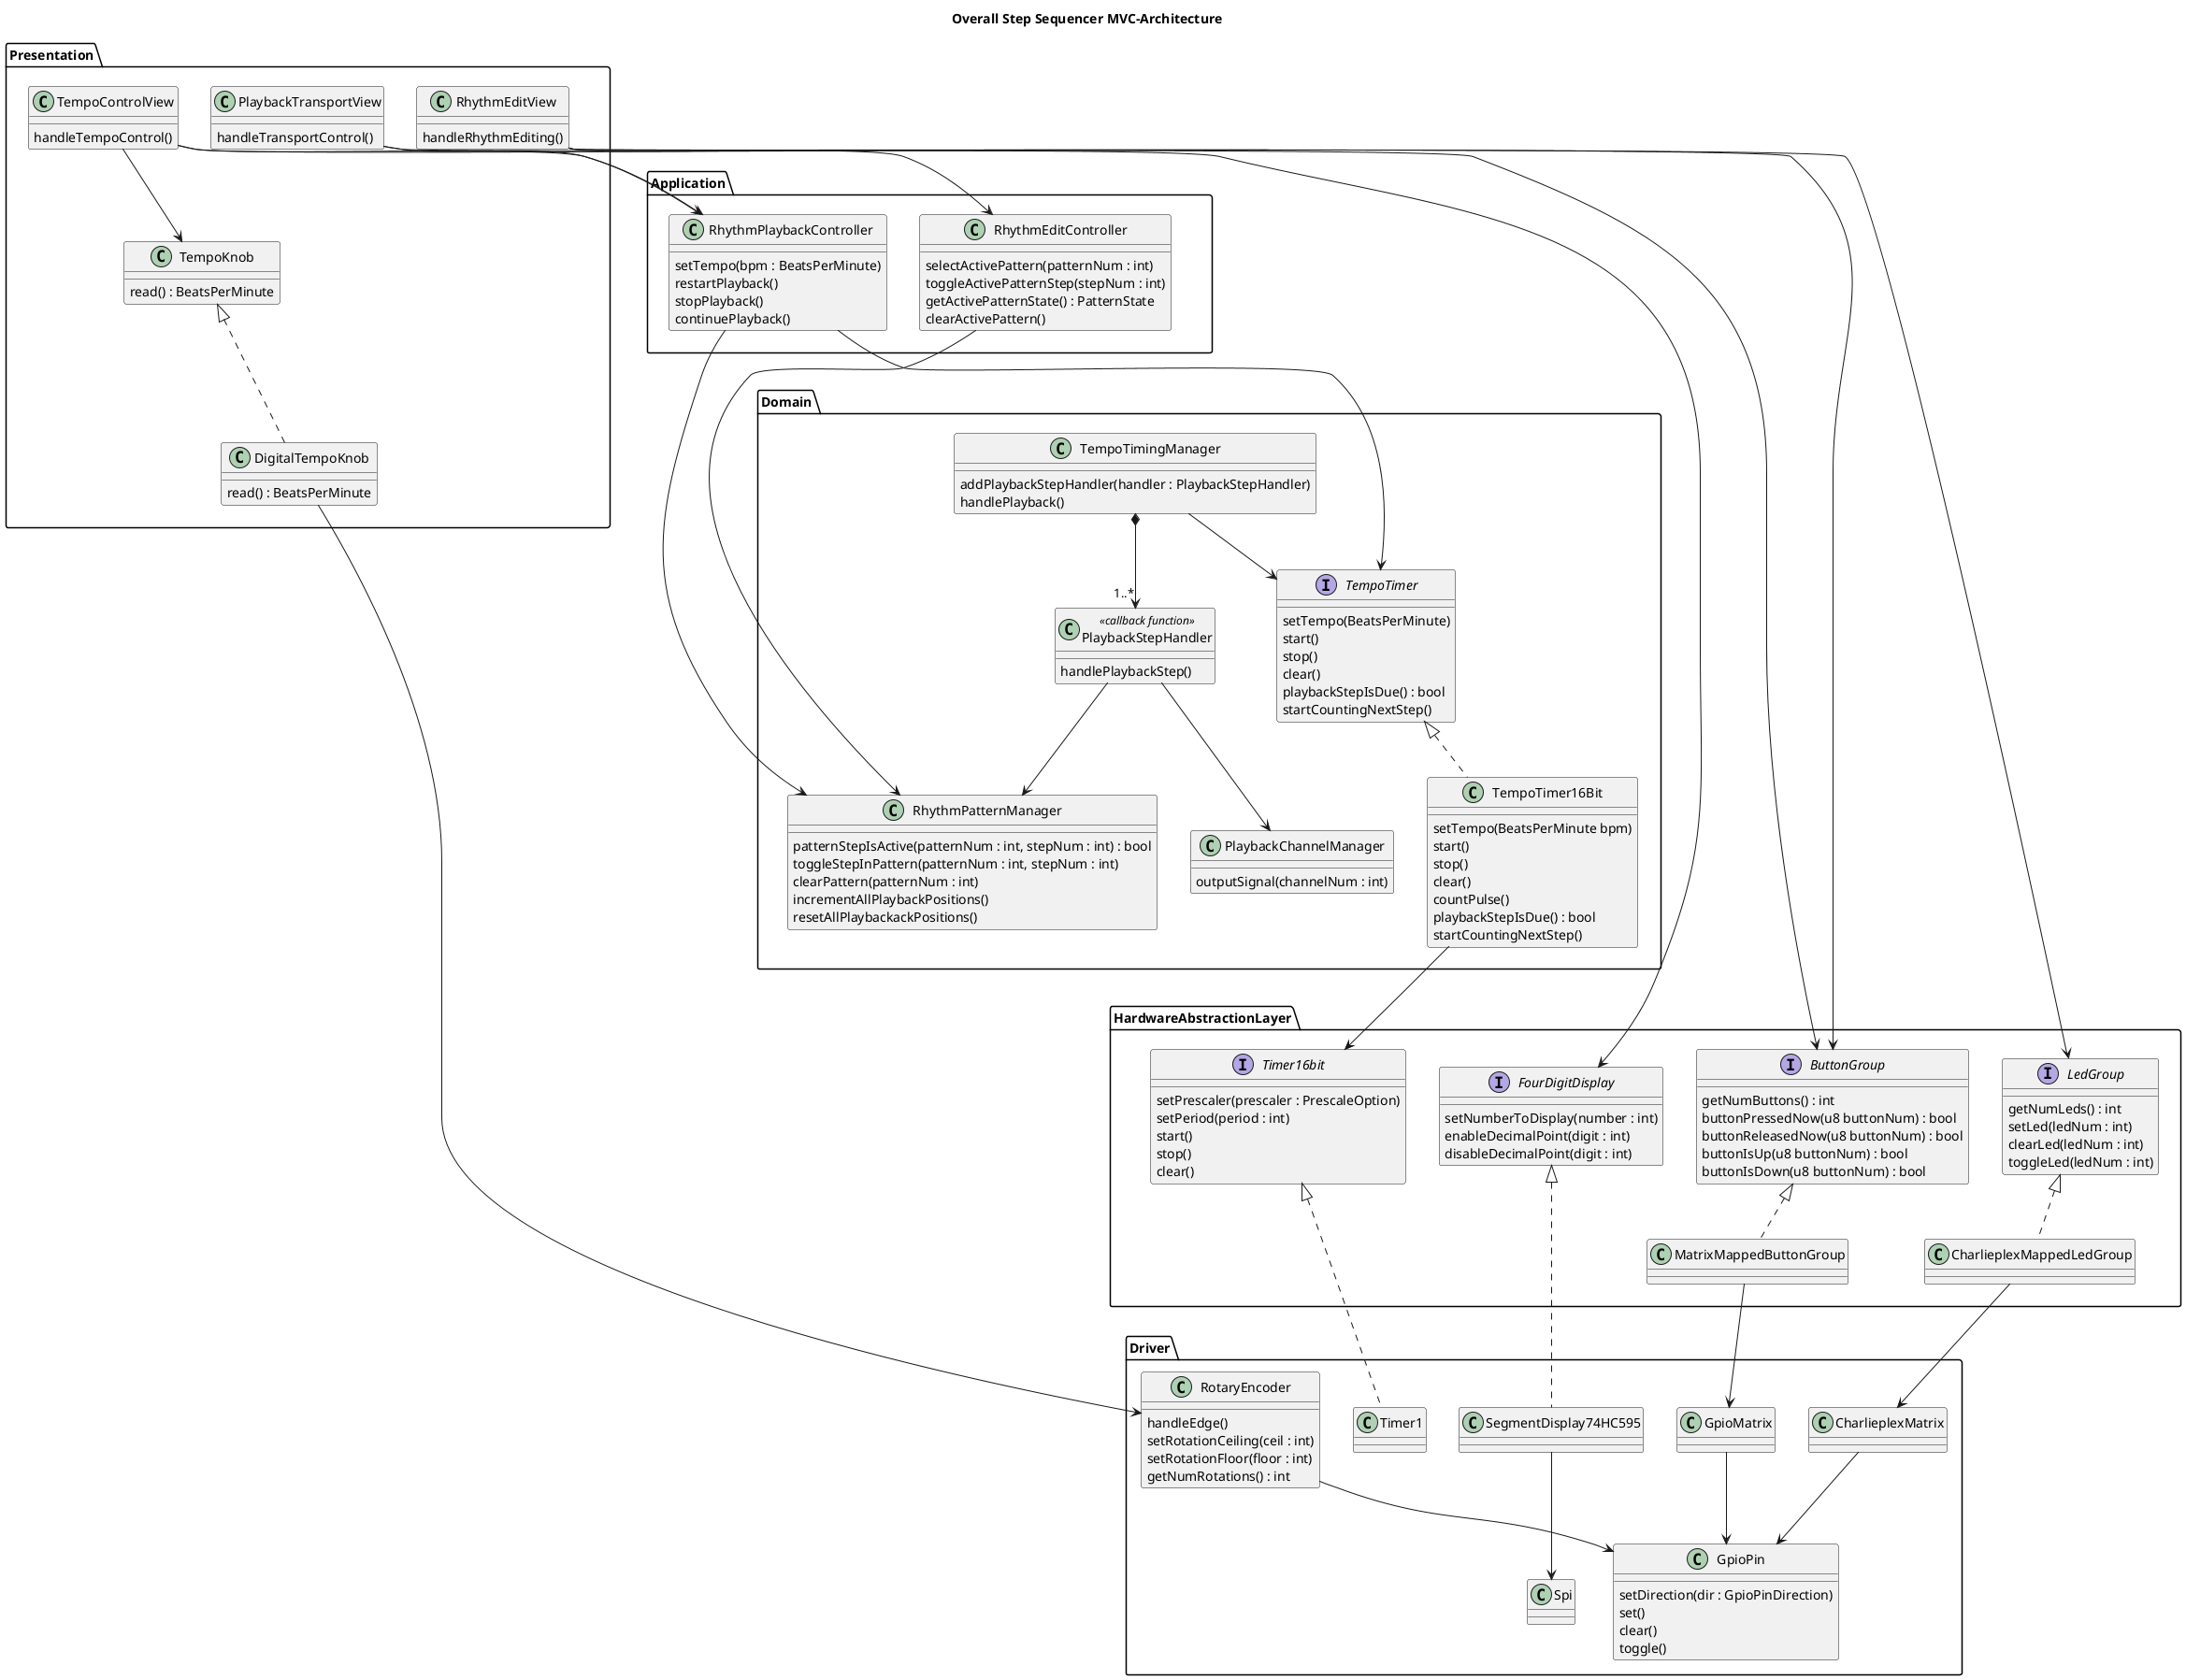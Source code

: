 @startuml

' skinparam linetype ortho

title Overall Step Sequencer MVC-Architecture

''' Class definitions '''
package Presentation
{
    class TempoControlView
    {
        handleTempoControl()
    }

    class PlaybackTransportView
    {
        handleTransportControl()
    }

    class RhythmEditView
    {
        handleRhythmEditing()
    }

    class TempoKnob
    {
        read() : BeatsPerMinute
    }

    class DigitalTempoKnob
    {
        read() : BeatsPerMinute
    }
}

package Application
{
    class RhythmPlaybackController
    {
        setTempo(bpm : BeatsPerMinute)
	    restartPlayback()
	    stopPlayback()
	    continuePlayback()
    }

    class RhythmEditController
    {
        selectActivePattern(patternNum : int)
        toggleActivePatternStep(stepNum : int)
        getActivePatternState() : PatternState
        clearActivePattern()
    }
}

package Domain
{
    ' note left of PlaybackChannelManager : Handles outputing trigger signals
    class PlaybackChannelManager
    {
        outputSignal(channelNum : int)
    }

    ' note right of RhythmPatternManager : Stores programmed rhythms
    class RhythmPatternManager
    {
        patternStepIsActive(patternNum : int, stepNum : int) : bool
        toggleStepInPattern(patternNum : int, stepNum : int)
        clearPattern(patternNum : int)
        incrementAllPlaybackPositions()
        resetAllPlaybackackPositions()
    }

    ' note left of PlaybackStepHandler : Handles a single playback step\n(including but not limited to outputing signals)
    class PlaybackStepHandler <<callback function>>
    {
        handlePlaybackStep()
    }

    ' note right of TempoTimer : Keeps track of when 16th notes occur
    interface TempoTimer
    {
        setTempo(BeatsPerMinute)
        start()
        stop()
        clear()
        playbackStepIsDue() : bool
        startCountingNextStep()
    }

    class TempoTimer16Bit
    {
        setTempo(BeatsPerMinute bpm)
        start()
        stop()
        clear()
        countPulse()
        playbackStepIsDue() : bool
        startCountingNextStep()
    }

    ' note left of TempoTimingManager : Coordinates playback handling with tempo
    class TempoTimingManager
    {
        addPlaybackStepHandler(handler : PlaybackStepHandler)
        handlePlayback()
    }
}

package HardwareAbstractionLayer
{
    interface ButtonGroup
    {
        getNumButtons() : int
        buttonPressedNow(u8 buttonNum) : bool
        buttonReleasedNow(u8 buttonNum) : bool
        buttonIsUp(u8 buttonNum) : bool
        buttonIsDown(u8 buttonNum) : bool
    }

    interface LedGroup
    {
        getNumLeds() : int
        setLed(ledNum : int)
        clearLed(ledNum : int)
        toggleLed(ledNum : int)
    }

    interface FourDigitDisplay
    {
	    setNumberToDisplay(number : int)
	    enableDecimalPoint(digit : int)
	    disableDecimalPoint(digit : int)
    }

    class CharlieplexMappedLedGroup
    class MatrixMappedButtonGroup

    interface Timer16bit
    {
        setPrescaler(prescaler : PrescaleOption)
        setPeriod(period : int)
        start()
        stop()
        clear()
    }
}

Package Driver
{
    class CharlieplexMatrix
    class GpioMatrix

    class GpioPin
    {
        setDirection(dir : GpioPinDirection)
        set()
        clear()
        toggle()
    }

    class RotaryEncoder
    {
	    handleEdge()
	    setRotationCeiling(ceil : int)
	    setRotationFloor(floor : int)
	    getNumRotations() : int
    }

    class SegmentDisplay74HC595
    class Spi
    class Timer1
}

''' Package relations '''
Presentation -[hidden]down-> Application
Presentation -[hidden]down-> HardwareAbstractionLayer
Application -[hidden]down-> Domain

''' Class relations '''
' Views '
TempoControlView -down-> RhythmPlaybackController
TempoControlView -down-> FourDigitDisplay
TempoControlView -down-> TempoKnob
TempoKnob <|.down. DigitalTempoKnob
DigitalTempoKnob -down-> RotaryEncoder
PlaybackTransportView -down-> RhythmPlaybackController
PlaybackTransportView -down-> ButtonGroup
RhythmEditView -down-> RhythmEditController
RhythmEditView -down-> ButtonGroup
RhythmEditView -down-> LedGroup

' Controllers '
RhythmPlaybackController -down-> TempoTimer
RhythmPlaybackController -down-> RhythmPatternManager
RhythmEditController -down-> RhythmPatternManager

' Domain '
TempoTimingManager *-down->"1..*" PlaybackStepHandler
TempoTimingManager -down-> TempoTimer
PlaybackStepHandler -down-> PlaybackChannelManager
PlaybackStepHandler -down-> RhythmPatternManager

' Hardware Abstraction Layer '
LedGroup <|.down. CharlieplexMappedLedGroup
ButtonGroup <|.down. MatrixMappedButtonGroup
CharlieplexMappedLedGroup -down-> CharlieplexMatrix
MatrixMappedButtonGroup -down-> GpioMatrix
FourDigitDisplay <|.down. SegmentDisplay74HC595
SegmentDisplay74HC595 -down-> Spi
TempoTimer <|.down. TempoTimer16Bit
TempoTimer16Bit -down-> Timer16bit

' Driver '
CharlieplexMatrix -down-> GpioPin
GpioMatrix -down-> GpioPin
RotaryEncoder -down-> GpioPin
Timer16bit <|.down. Timer1

@enduml
